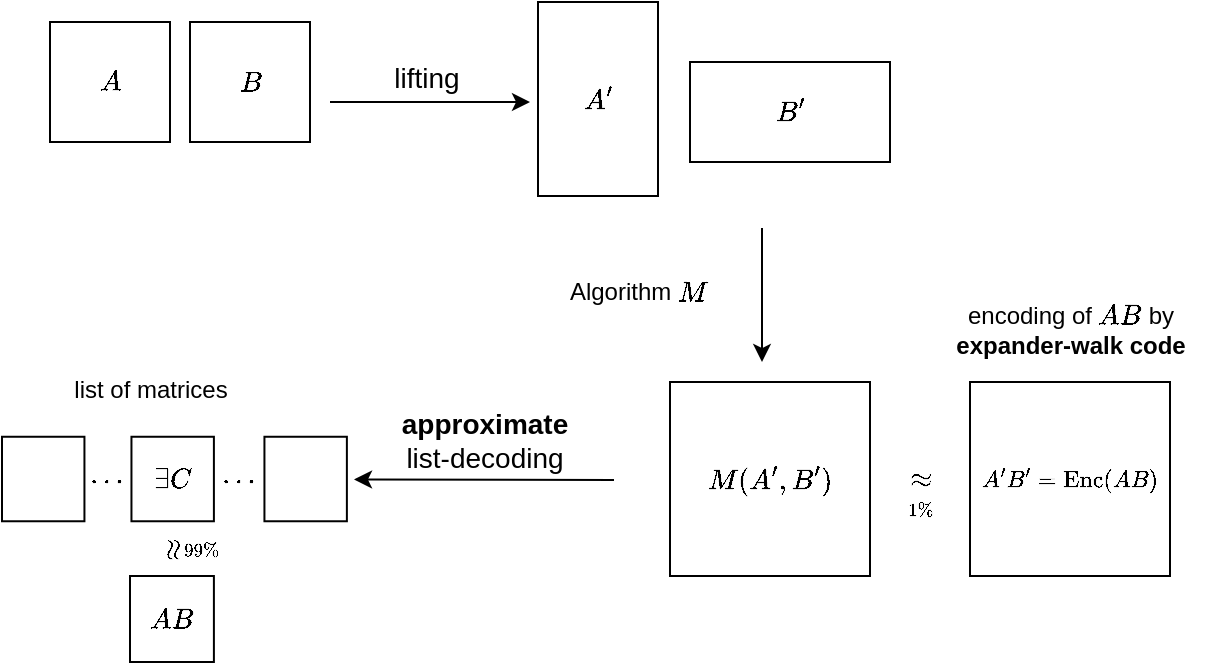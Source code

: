 <mxfile>
    <diagram id="a0IY9pOavN5R539W80ek" name="ページ1">
        <mxGraphModel dx="334" dy="163" grid="1" gridSize="10" guides="1" tooltips="1" connect="1" arrows="1" fold="1" page="1" pageScale="1" pageWidth="827" pageHeight="1169" math="1" shadow="0">
            <root>
                <mxCell id="0"/>
                <mxCell id="1" parent="0"/>
                <mxCell id="2" value="$$A$$" style="whiteSpace=wrap;html=1;" parent="1" vertex="1">
                    <mxGeometry x="40" y="40" width="60" height="60" as="geometry"/>
                </mxCell>
                <mxCell id="3" value="$$B$$" style="whiteSpace=wrap;html=1;" parent="1" vertex="1">
                    <mxGeometry x="110" y="40" width="60" height="60" as="geometry"/>
                </mxCell>
                <mxCell id="4" value="" style="edgeStyle=none;orthogonalLoop=1;jettySize=auto;html=1;" parent="1" edge="1">
                    <mxGeometry width="100" relative="1" as="geometry">
                        <mxPoint x="180" y="80" as="sourcePoint"/>
                        <mxPoint x="280" y="80" as="targetPoint"/>
                        <Array as="points"/>
                    </mxGeometry>
                </mxCell>
                <mxCell id="5" value="lifting" style="text;html=1;align=center;verticalAlign=middle;resizable=0;points=[];autosize=1;strokeColor=none;fillColor=none;strokeWidth=1;fontSize=14;" parent="1" vertex="1">
                    <mxGeometry x="198" y="53" width="60" height="30" as="geometry"/>
                </mxCell>
                <mxCell id="6" value="$$A&#39;$$" style="whiteSpace=wrap;html=1;" parent="1" vertex="1">
                    <mxGeometry x="284" y="30" width="60" height="97" as="geometry"/>
                </mxCell>
                <mxCell id="8" value="$$B&#39;$$" style="whiteSpace=wrap;html=1;" parent="1" vertex="1">
                    <mxGeometry x="360" y="60" width="100" height="50" as="geometry"/>
                </mxCell>
                <mxCell id="9" value="" style="edgeStyle=none;orthogonalLoop=1;jettySize=auto;html=1;" parent="1" edge="1">
                    <mxGeometry width="100" relative="1" as="geometry">
                        <mxPoint x="396" y="143" as="sourcePoint"/>
                        <mxPoint x="396" y="210" as="targetPoint"/>
                        <Array as="points"/>
                    </mxGeometry>
                </mxCell>
                <mxCell id="10" value="Algorithm \(M\)" style="text;html=1;align=center;verticalAlign=middle;resizable=0;points=[];autosize=1;strokeColor=none;fillColor=none;" parent="1" vertex="1">
                    <mxGeometry x="284" y="160" width="100" height="30" as="geometry"/>
                </mxCell>
                <mxCell id="11" value="$$M(A&#39;,B&#39;)$$" style="whiteSpace=wrap;html=1;" parent="1" vertex="1">
                    <mxGeometry x="350" y="220" width="100" height="97" as="geometry"/>
                </mxCell>
                <mxCell id="12" value="$$\approx$$" style="text;html=1;align=center;verticalAlign=middle;resizable=0;points=[];autosize=1;strokeColor=none;fillColor=none;" parent="1" vertex="1">
                    <mxGeometry x="430" y="253.5" width="90" height="30" as="geometry"/>
                </mxCell>
                <mxCell id="13" value="$$A&#39;B&#39;=\mathrm{Enc}(AB)$$" style="whiteSpace=wrap;html=1;fontSize=10;" parent="1" vertex="1">
                    <mxGeometry x="500" y="220" width="100" height="97" as="geometry"/>
                </mxCell>
                <mxCell id="14" value="$$AB$$" style="whiteSpace=wrap;html=1;" parent="1" vertex="1">
                    <mxGeometry x="80" y="317" width="41.95" height="43" as="geometry"/>
                </mxCell>
                <mxCell id="15" value="" style="edgeStyle=none;orthogonalLoop=1;jettySize=auto;html=1;" parent="1" edge="1">
                    <mxGeometry width="100" relative="1" as="geometry">
                        <mxPoint x="322" y="269" as="sourcePoint"/>
                        <mxPoint x="192" y="268.75" as="targetPoint"/>
                        <Array as="points"/>
                    </mxGeometry>
                </mxCell>
                <mxCell id="18" value="&lt;div&gt;&lt;span style=&quot;background-color: transparent;&quot;&gt;&lt;b&gt;approximate&lt;/b&gt;&lt;br&gt;list-decoding&lt;/span&gt;&lt;/div&gt;" style="text;html=1;align=center;verticalAlign=middle;resizable=0;points=[];autosize=1;strokeColor=none;fillColor=none;strokeWidth=1;fontSize=14;" parent="1" vertex="1">
                    <mxGeometry x="202" y="223.5" width="110" height="50" as="geometry"/>
                </mxCell>
                <mxCell id="19" value="list of matrices" style="text;html=1;align=center;verticalAlign=middle;resizable=0;points=[];autosize=1;strokeColor=none;fillColor=none;" parent="1" vertex="1">
                    <mxGeometry x="40" y="208.5" width="100" height="30" as="geometry"/>
                </mxCell>
                <mxCell id="20" value="" style="whiteSpace=wrap;html=1;" vertex="1" parent="1">
                    <mxGeometry x="16" y="247.38" width="41.22" height="42.25" as="geometry"/>
                </mxCell>
                <mxCell id="21" value="" style="whiteSpace=wrap;html=1;" vertex="1" parent="1">
                    <mxGeometry x="147.22" y="247.38" width="41.22" height="42.25" as="geometry"/>
                </mxCell>
                <mxCell id="23" value="$$\exists C$$" style="whiteSpace=wrap;html=1;" vertex="1" parent="1">
                    <mxGeometry x="80.73" y="247.38" width="41.22" height="42.25" as="geometry"/>
                </mxCell>
                <mxCell id="24" value="$$\approx$$" style="text;html=1;align=center;verticalAlign=middle;resizable=0;points=[];autosize=1;strokeColor=none;fillColor=none;rotation=90;" vertex="1" parent="1">
                    <mxGeometry x="57.22" y="288.63" width="90" height="30" as="geometry"/>
                </mxCell>
                <mxCell id="25" value="$$\dots$$" style="text;html=1;align=center;verticalAlign=middle;resizable=0;points=[];autosize=1;strokeColor=none;fillColor=none;" vertex="1" parent="1">
                    <mxGeometry x="94" y="250.5" width="80" height="30" as="geometry"/>
                </mxCell>
                <mxCell id="26" value="$$\dots$$" style="text;html=1;align=center;verticalAlign=middle;resizable=0;points=[];autosize=1;strokeColor=none;fillColor=none;" vertex="1" parent="1">
                    <mxGeometry x="28" y="250.5" width="80" height="30" as="geometry"/>
                </mxCell>
                <mxCell id="27" value="encoding of \(AB\) by&lt;div&gt;&lt;b&gt;expander-walk code&lt;/b&gt;&lt;/div&gt;" style="text;html=1;align=center;verticalAlign=middle;resizable=0;points=[];autosize=1;strokeColor=none;fillColor=none;" vertex="1" parent="1">
                    <mxGeometry x="480" y="173.5" width="140" height="40" as="geometry"/>
                </mxCell>
                <mxCell id="28" value="$$99\%$$" style="text;html=1;align=center;verticalAlign=middle;resizable=0;points=[];autosize=1;strokeColor=none;fillColor=none;fontSize=8;" vertex="1" parent="1">
                    <mxGeometry x="85" y="293.63" width="60" height="20" as="geometry"/>
                </mxCell>
                <mxCell id="29" value="$$1\%$$" style="text;html=1;align=center;verticalAlign=middle;resizable=0;points=[];autosize=1;strokeColor=none;fillColor=none;fontSize=8;" vertex="1" parent="1">
                    <mxGeometry x="445" y="273.5" width="60" height="20" as="geometry"/>
                </mxCell>
            </root>
        </mxGraphModel>
    </diagram>
</mxfile>